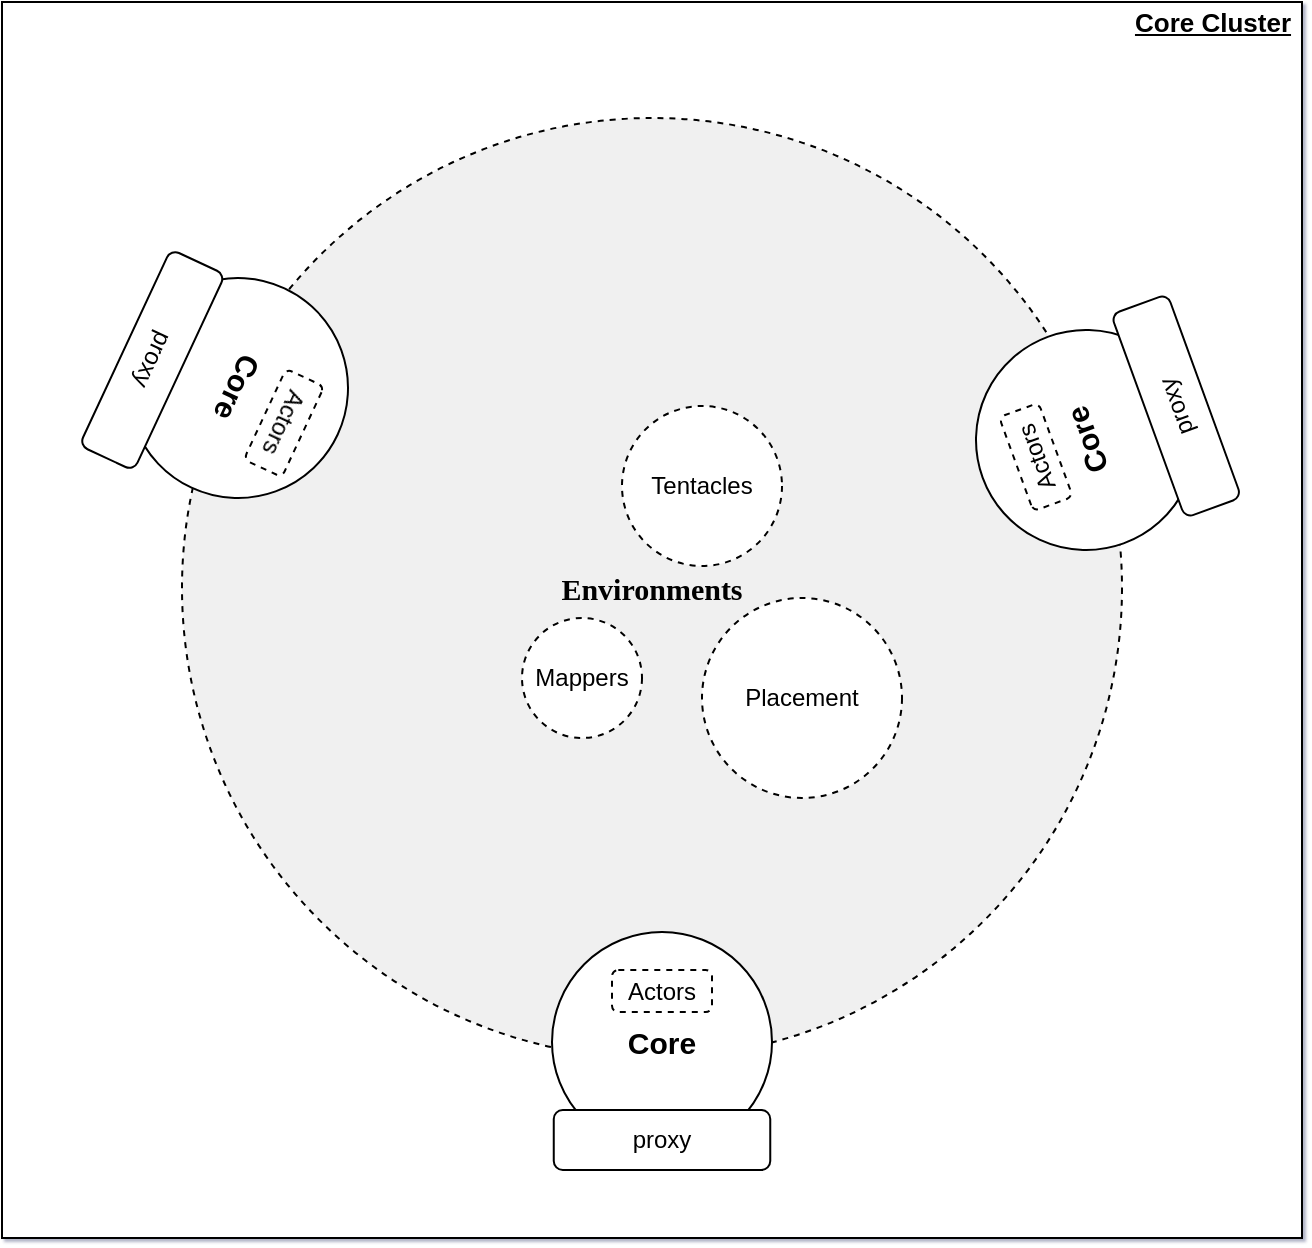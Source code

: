 <mxfile>
    <diagram id="zLo-goX1pcKXRP1L5zoE" name="Page-1">
        <mxGraphModel dx="1168" dy="634" grid="0" gridSize="10" guides="1" tooltips="1" connect="1" arrows="1" fold="1" page="1" pageScale="1" pageWidth="2339" pageHeight="3300" background="#ffffff" math="0" shadow="1">
            <root>
                <mxCell id="0"/>
                <mxCell id="1" parent="0"/>
                <mxCell id="19" value="" style="rounded=0;whiteSpace=wrap;html=1;strokeColor=#000000;fillColor=#FFFFFF;" vertex="1" parent="1">
                    <mxGeometry x="629" y="327" width="650" height="618" as="geometry"/>
                </mxCell>
                <mxCell id="2" value="&lt;pre&gt;&lt;b&gt;&lt;font style=&quot;font-size: 15px&quot; color=&quot;#000000&quot; face=&quot;Verdana&quot;&gt;Environments&lt;/font&gt;&lt;/b&gt;&lt;/pre&gt;" style="ellipse;whiteSpace=wrap;html=1;aspect=fixed;fillColor=#F0F0F0;strokeColor=#000000;dashed=1;" vertex="1" parent="1">
                    <mxGeometry x="719" y="385" width="470" height="470" as="geometry"/>
                </mxCell>
                <mxCell id="4" value="&lt;font color=&quot;#000000&quot;&gt;Tentacles&lt;/font&gt;" style="ellipse;whiteSpace=wrap;html=1;aspect=fixed;dashed=1;strokeColor=#000000;fillColor=#FFFFFF;" vertex="1" parent="1">
                    <mxGeometry x="939" y="529" width="80" height="80" as="geometry"/>
                </mxCell>
                <mxCell id="5" value="&lt;font color=&quot;#000000&quot;&gt;Mappers&lt;/font&gt;" style="ellipse;whiteSpace=wrap;html=1;aspect=fixed;dashed=1;strokeColor=#000000;fillColor=#FFFFFF;" vertex="1" parent="1">
                    <mxGeometry x="889" y="635" width="60" height="60" as="geometry"/>
                </mxCell>
                <mxCell id="8" value="&lt;font color=&quot;#000000&quot;&gt;Placement&lt;/font&gt;" style="ellipse;whiteSpace=wrap;html=1;aspect=fixed;dashed=1;strokeColor=#000000;fillColor=#FFFFFF;" vertex="1" parent="1">
                    <mxGeometry x="979" y="625" width="100" height="100" as="geometry"/>
                </mxCell>
                <mxCell id="20" value="&lt;font color=&quot;#000000&quot; size=&quot;1&quot;&gt;&lt;b style=&quot;font-size: 13px&quot;&gt;&lt;u&gt;Core Cluster&lt;/u&gt;&lt;/b&gt;&lt;/font&gt;" style="text;html=1;align=center;verticalAlign=middle;resizable=0;points=[];autosize=1;strokeColor=none;" vertex="1" parent="1">
                    <mxGeometry x="1189" y="327" width="90" height="20" as="geometry"/>
                </mxCell>
                <mxCell id="24" value="" style="group" vertex="1" connectable="0" parent="1">
                    <mxGeometry x="904" y="792" width="110" height="119" as="geometry"/>
                </mxCell>
                <mxCell id="7" value="&lt;font color=&quot;#000000&quot; size=&quot;1&quot;&gt;&lt;b style=&quot;font-size: 15px&quot;&gt;Core&lt;/b&gt;&lt;/font&gt;" style="ellipse;whiteSpace=wrap;html=1;aspect=fixed;strokeColor=#000000;fillColor=#FFFFFF;" vertex="1" parent="24">
                    <mxGeometry width="110" height="110" as="geometry"/>
                </mxCell>
                <mxCell id="9" value="&lt;span style=&quot;color: rgb(0 , 0 , 0) ; background-color: rgb(255 , 255 , 255)&quot;&gt;proxy&lt;/span&gt;" style="rounded=1;whiteSpace=wrap;html=1;strokeColor=#000000;fillColor=#FFFFFF;" vertex="1" parent="24">
                    <mxGeometry x="0.88" y="89" width="108.25" height="30" as="geometry"/>
                </mxCell>
                <mxCell id="22" value="&lt;font color=&quot;#000000&quot;&gt;Actors&lt;/font&gt;" style="rounded=1;whiteSpace=wrap;html=1;strokeColor=#000000;fillColor=#FFFFFF;dashed=1;" vertex="1" parent="24">
                    <mxGeometry x="30" y="19" width="50" height="21" as="geometry"/>
                </mxCell>
                <mxCell id="25" value="" style="group;rotation=-110;" vertex="1" connectable="0" parent="1">
                    <mxGeometry x="1119" y="485" width="110" height="119" as="geometry"/>
                </mxCell>
                <mxCell id="26" value="&lt;font color=&quot;#000000&quot; size=&quot;1&quot;&gt;&lt;b style=&quot;font-size: 15px&quot;&gt;Core&lt;/b&gt;&lt;/font&gt;" style="ellipse;whiteSpace=wrap;html=1;aspect=fixed;strokeColor=#000000;fillColor=#FFFFFF;rotation=-110;" vertex="1" parent="25">
                    <mxGeometry x="-3" y="6" width="110" height="110" as="geometry"/>
                </mxCell>
                <mxCell id="27" value="&lt;span style=&quot;color: rgb(0 , 0 , 0) ; background-color: rgb(255 , 255 , 255)&quot;&gt;proxy&lt;/span&gt;" style="rounded=1;whiteSpace=wrap;html=1;strokeColor=#000000;fillColor=#FFFFFF;rotation=-110;" vertex="1" parent="25">
                    <mxGeometry x="43" y="29" width="108.25" height="30" as="geometry"/>
                </mxCell>
                <mxCell id="28" value="&lt;font color=&quot;#000000&quot;&gt;Actors&lt;/font&gt;" style="rounded=1;whiteSpace=wrap;html=1;strokeColor=#000000;fillColor=#FFFFFF;dashed=1;rotation=-110;" vertex="1" parent="25">
                    <mxGeometry x="2" y="59" width="50" height="21" as="geometry"/>
                </mxCell>
                <mxCell id="29" value="" style="group;rotation=115;" vertex="1" connectable="0" parent="1">
                    <mxGeometry x="689" y="465" width="110" height="119" as="geometry"/>
                </mxCell>
                <mxCell id="30" value="&lt;font color=&quot;#000000&quot; size=&quot;1&quot;&gt;&lt;b style=&quot;font-size: 15px&quot;&gt;Core&lt;/b&gt;&lt;/font&gt;" style="ellipse;whiteSpace=wrap;html=1;aspect=fixed;strokeColor=#000000;fillColor=#FFFFFF;rotation=115;" vertex="1" parent="29">
                    <mxGeometry x="3" width="110" height="110" as="geometry"/>
                </mxCell>
                <mxCell id="31" value="&lt;span style=&quot;color: rgb(0 , 0 , 0) ; background-color: rgb(255 , 255 , 255)&quot;&gt;proxy&lt;/span&gt;" style="rounded=1;whiteSpace=wrap;html=1;strokeColor=#000000;fillColor=#FFFFFF;rotation=115;" vertex="1" parent="29">
                    <mxGeometry x="-39" y="26" width="108.25" height="30" as="geometry"/>
                </mxCell>
                <mxCell id="32" value="&lt;font color=&quot;#000000&quot;&gt;Actors&lt;/font&gt;" style="rounded=1;whiteSpace=wrap;html=1;strokeColor=#000000;fillColor=#FFFFFF;dashed=1;rotation=115;" vertex="1" parent="29">
                    <mxGeometry x="56" y="62" width="50" height="21" as="geometry"/>
                </mxCell>
            </root>
        </mxGraphModel>
    </diagram>
</mxfile>